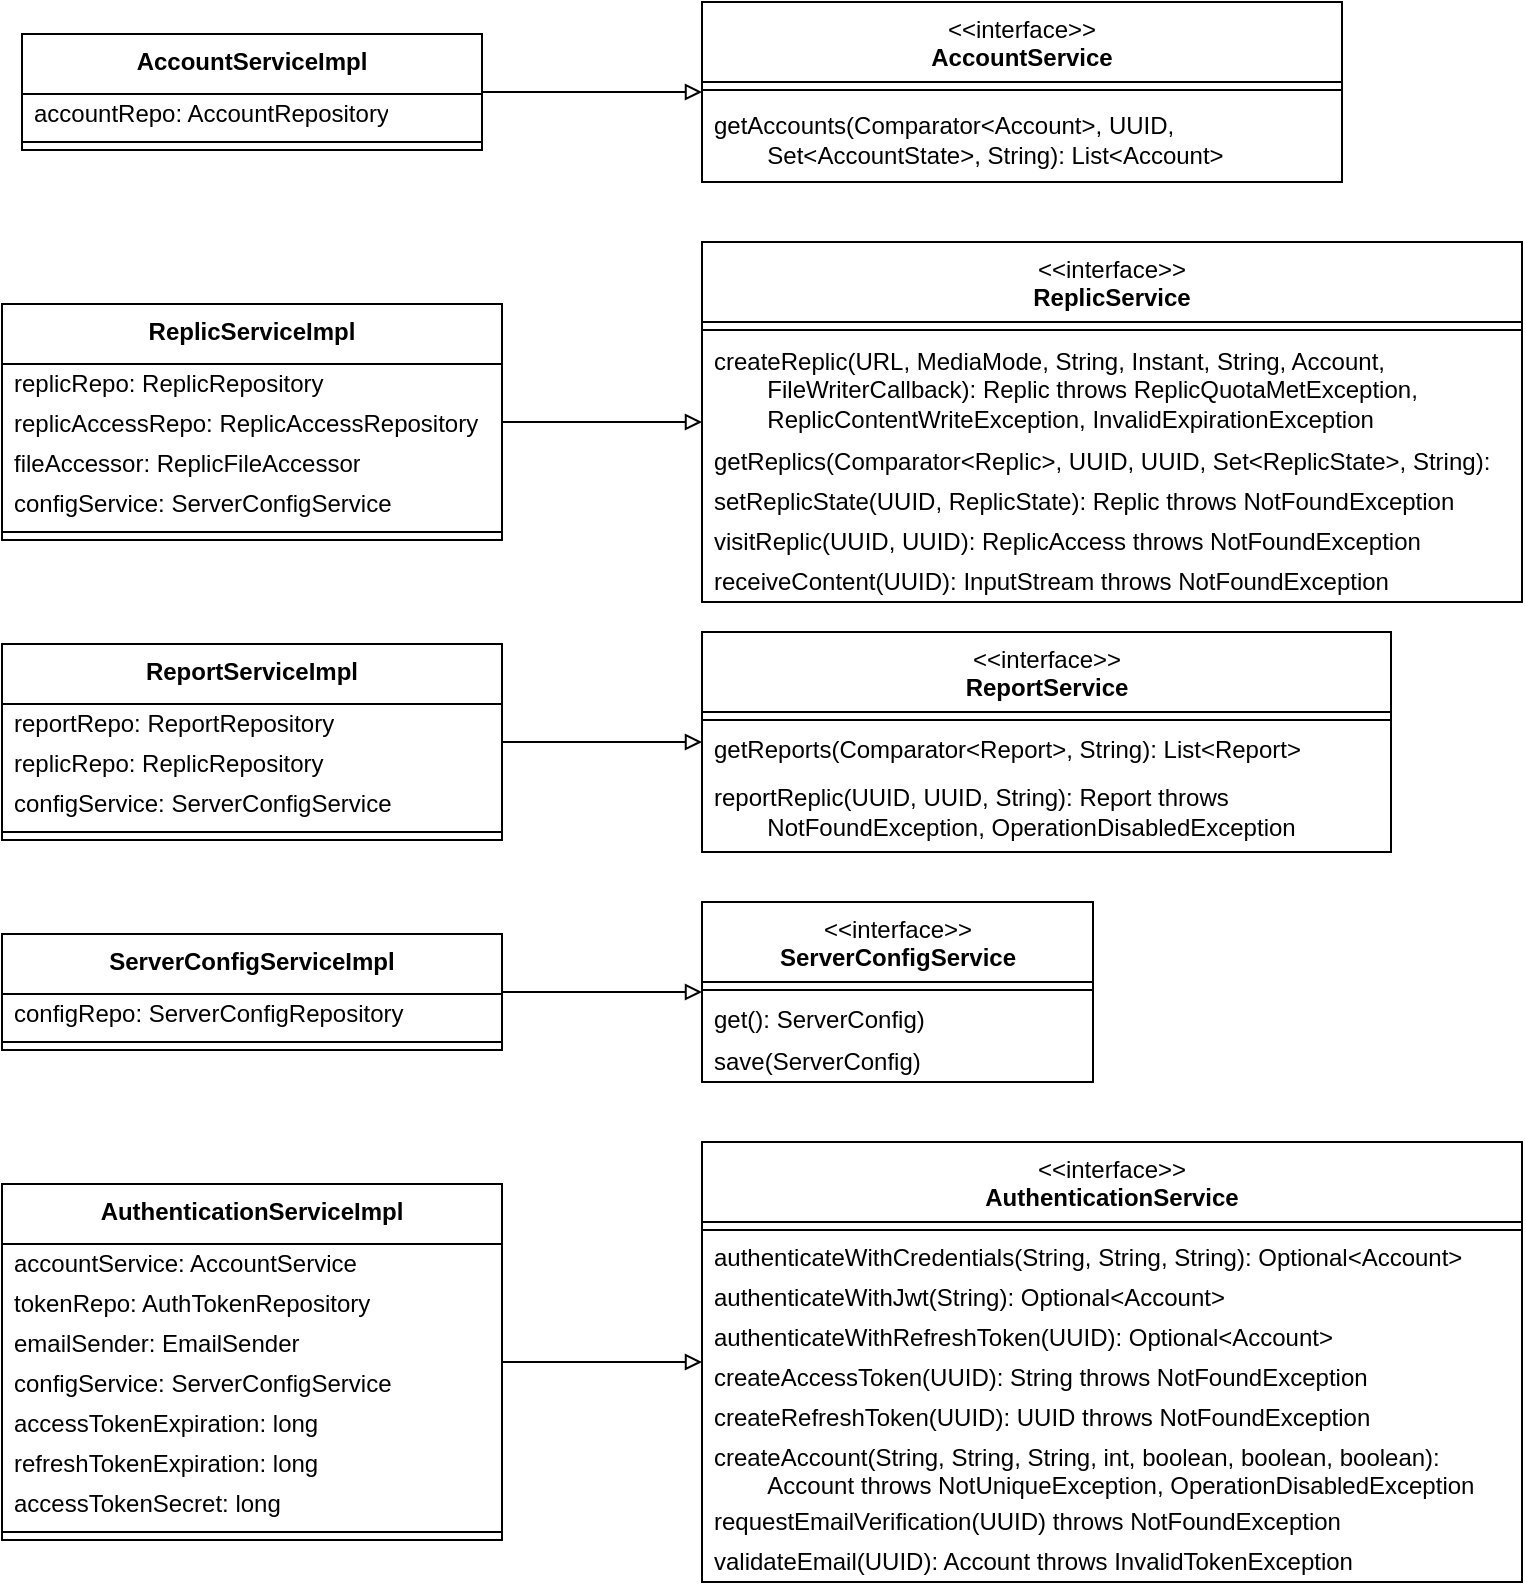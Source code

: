<mxfile version="28.2.5">
  <diagram name="Seite-1" id="tv3RCUC1lsHie5otSo7a">
    <mxGraphModel dx="1678" dy="972" grid="1" gridSize="10" guides="1" tooltips="1" connect="1" arrows="1" fold="1" page="1" pageScale="1" pageWidth="827" pageHeight="1169" math="0" shadow="0">
      <root>
        <mxCell id="0" />
        <mxCell id="1" parent="0" />
        <mxCell id="RG_ibap2kgqLSs5oj8Kn-61" value="&amp;lt;&amp;lt;interface&amp;gt;&amp;gt;&lt;br&gt;&lt;b&gt;AccountService&lt;/b&gt;&lt;div&gt;&lt;br/&gt;&lt;/div&gt;" style="swimlane;fontStyle=0;align=center;verticalAlign=top;childLayout=stackLayout;horizontal=1;startSize=40;horizontalStack=0;resizeParent=1;resizeParentMax=0;resizeLast=0;collapsible=0;marginBottom=0;html=1;whiteSpace=wrap;" vertex="1" parent="1">
          <mxGeometry x="390" y="20" width="320" height="90" as="geometry" />
        </mxCell>
        <mxCell id="RG_ibap2kgqLSs5oj8Kn-62" value="" style="line;strokeWidth=1;fillColor=none;align=left;verticalAlign=middle;spacingTop=-1;spacingLeft=3;spacingRight=3;rotatable=0;labelPosition=right;points=[];portConstraint=eastwest;" vertex="1" parent="RG_ibap2kgqLSs5oj8Kn-61">
          <mxGeometry y="40" width="320" height="8" as="geometry" />
        </mxCell>
        <mxCell id="RG_ibap2kgqLSs5oj8Kn-93" value="getAccounts(Comparator&amp;lt;Account&amp;gt;, UUID, &lt;span style=&quot;white-space: pre;&quot;&gt;&#x9;&lt;/span&gt;Set&amp;lt;AccountState&amp;gt;, String): List&amp;lt;Account&amp;gt;" style="text;html=1;strokeColor=none;fillColor=none;align=left;verticalAlign=middle;spacingLeft=4;spacingRight=4;overflow=hidden;rotatable=0;points=[[0,0.5],[1,0.5]];portConstraint=eastwest;whiteSpace=wrap;" vertex="1" parent="RG_ibap2kgqLSs5oj8Kn-61">
          <mxGeometry y="48" width="320" height="42" as="geometry" />
        </mxCell>
        <mxCell id="RG_ibap2kgqLSs5oj8Kn-64" value="&amp;lt;&amp;lt;interface&amp;gt;&amp;gt;&lt;br&gt;&lt;b&gt;AuthenticationService&lt;/b&gt;&lt;div&gt;&lt;br&gt;&lt;/div&gt;" style="swimlane;fontStyle=0;align=center;verticalAlign=top;childLayout=stackLayout;horizontal=1;startSize=40;horizontalStack=0;resizeParent=1;resizeParentMax=0;resizeLast=0;collapsible=0;marginBottom=0;html=1;whiteSpace=wrap;" vertex="1" parent="1">
          <mxGeometry x="390" y="590" width="410" height="220" as="geometry" />
        </mxCell>
        <mxCell id="RG_ibap2kgqLSs5oj8Kn-65" value="" style="line;strokeWidth=1;fillColor=none;align=left;verticalAlign=middle;spacingTop=-1;spacingLeft=3;spacingRight=3;rotatable=0;labelPosition=right;points=[];portConstraint=eastwest;" vertex="1" parent="RG_ibap2kgqLSs5oj8Kn-64">
          <mxGeometry y="40" width="410" height="8" as="geometry" />
        </mxCell>
        <mxCell id="RG_ibap2kgqLSs5oj8Kn-66" value="authenticateWithCredentials(String, String, String): Optional&amp;lt;Account&amp;gt;" style="text;html=1;strokeColor=none;fillColor=none;align=left;verticalAlign=middle;spacingLeft=4;spacingRight=4;overflow=hidden;rotatable=0;points=[[0,0.5],[1,0.5]];portConstraint=eastwest;whiteSpace=wrap;" vertex="1" parent="RG_ibap2kgqLSs5oj8Kn-64">
          <mxGeometry y="48" width="410" height="20" as="geometry" />
        </mxCell>
        <mxCell id="RG_ibap2kgqLSs5oj8Kn-67" value="authenticateWithJwt(String): Optional&amp;lt;Account&amp;gt;" style="text;html=1;strokeColor=none;fillColor=none;align=left;verticalAlign=middle;spacingLeft=4;spacingRight=4;overflow=hidden;rotatable=0;points=[[0,0.5],[1,0.5]];portConstraint=eastwest;whiteSpace=wrap;" vertex="1" parent="RG_ibap2kgqLSs5oj8Kn-64">
          <mxGeometry y="68" width="410" height="20" as="geometry" />
        </mxCell>
        <mxCell id="RG_ibap2kgqLSs5oj8Kn-68" value="authenticateWithRefreshToken(UUID): Optional&amp;lt;Account&amp;gt;" style="text;html=1;strokeColor=none;fillColor=none;align=left;verticalAlign=middle;spacingLeft=4;spacingRight=4;overflow=hidden;rotatable=0;points=[[0,0.5],[1,0.5]];portConstraint=eastwest;whiteSpace=wrap;" vertex="1" parent="RG_ibap2kgqLSs5oj8Kn-64">
          <mxGeometry y="88" width="410" height="20" as="geometry" />
        </mxCell>
        <mxCell id="RG_ibap2kgqLSs5oj8Kn-69" value="createAccessToken(UUID): String throws NotFoundException" style="text;html=1;strokeColor=none;fillColor=none;align=left;verticalAlign=middle;spacingLeft=4;spacingRight=4;overflow=hidden;rotatable=0;points=[[0,0.5],[1,0.5]];portConstraint=eastwest;whiteSpace=wrap;" vertex="1" parent="RG_ibap2kgqLSs5oj8Kn-64">
          <mxGeometry y="108" width="410" height="20" as="geometry" />
        </mxCell>
        <mxCell id="RG_ibap2kgqLSs5oj8Kn-70" value="createRefreshToken(UUID): UUID throws NotFoundException" style="text;html=1;strokeColor=none;fillColor=none;align=left;verticalAlign=middle;spacingLeft=4;spacingRight=4;overflow=hidden;rotatable=0;points=[[0,0.5],[1,0.5]];portConstraint=eastwest;whiteSpace=wrap;" vertex="1" parent="RG_ibap2kgqLSs5oj8Kn-64">
          <mxGeometry y="128" width="410" height="20" as="geometry" />
        </mxCell>
        <mxCell id="RG_ibap2kgqLSs5oj8Kn-71" value="createAccount(String, String, String, int, boolean, boolean, boolean): &lt;span style=&quot;white-space: pre;&quot;&gt;&#x9;&lt;/span&gt;Account throws NotUniqueException,&amp;nbsp;OperationDisabledException" style="text;html=1;strokeColor=none;fillColor=none;align=left;verticalAlign=middle;spacingLeft=4;spacingRight=4;overflow=hidden;rotatable=0;points=[[0,0.5],[1,0.5]];portConstraint=eastwest;whiteSpace=wrap;" vertex="1" parent="RG_ibap2kgqLSs5oj8Kn-64">
          <mxGeometry y="148" width="410" height="32" as="geometry" />
        </mxCell>
        <mxCell id="RG_ibap2kgqLSs5oj8Kn-72" value="requestEmailVerification(UUID) throws NotFoundException" style="text;html=1;strokeColor=none;fillColor=none;align=left;verticalAlign=middle;spacingLeft=4;spacingRight=4;overflow=hidden;rotatable=0;points=[[0,0.5],[1,0.5]];portConstraint=eastwest;whiteSpace=wrap;" vertex="1" parent="RG_ibap2kgqLSs5oj8Kn-64">
          <mxGeometry y="180" width="410" height="20" as="geometry" />
        </mxCell>
        <mxCell id="RG_ibap2kgqLSs5oj8Kn-73" value="validateEmail(UUID): Account throws InvalidTokenException" style="text;html=1;strokeColor=none;fillColor=none;align=left;verticalAlign=middle;spacingLeft=4;spacingRight=4;overflow=hidden;rotatable=0;points=[[0,0.5],[1,0.5]];portConstraint=eastwest;whiteSpace=wrap;" vertex="1" parent="RG_ibap2kgqLSs5oj8Kn-64">
          <mxGeometry y="200" width="410" height="20" as="geometry" />
        </mxCell>
        <mxCell id="RG_ibap2kgqLSs5oj8Kn-74" value="&amp;lt;&amp;lt;interface&amp;gt;&amp;gt;&lt;br&gt;&lt;b&gt;ReplicService&lt;/b&gt;&lt;div&gt;&lt;br&gt;&lt;/div&gt;" style="swimlane;fontStyle=0;align=center;verticalAlign=top;childLayout=stackLayout;horizontal=1;startSize=40;horizontalStack=0;resizeParent=1;resizeParentMax=0;resizeLast=0;collapsible=0;marginBottom=0;html=1;whiteSpace=wrap;" vertex="1" parent="1">
          <mxGeometry x="390" y="140" width="410" height="180" as="geometry" />
        </mxCell>
        <mxCell id="RG_ibap2kgqLSs5oj8Kn-75" value="" style="line;strokeWidth=1;fillColor=none;align=left;verticalAlign=middle;spacingTop=-1;spacingLeft=3;spacingRight=3;rotatable=0;labelPosition=right;points=[];portConstraint=eastwest;" vertex="1" parent="RG_ibap2kgqLSs5oj8Kn-74">
          <mxGeometry y="40" width="410" height="8" as="geometry" />
        </mxCell>
        <mxCell id="RG_ibap2kgqLSs5oj8Kn-76" value="&lt;div&gt;createReplic(URL, MediaMode, String, Instant, String, Account, &lt;span style=&quot;white-space: pre;&quot;&gt;&#x9;&lt;/span&gt;FileWriterCallback): Replic throws&amp;nbsp;&lt;span style=&quot;white-space: pre;&quot;&gt;ReplicQuotaMetException, &lt;/span&gt;&lt;/div&gt;&lt;div&gt;&lt;span style=&quot;white-space: pre;&quot;&gt;&lt;span style=&quot;white-space: pre;&quot;&gt;&#x9;&lt;/span&gt;ReplicContentWriteException, InvalidExpirationException&lt;/span&gt;&lt;/div&gt;" style="text;html=1;strokeColor=none;fillColor=none;align=left;verticalAlign=middle;spacingLeft=4;spacingRight=4;overflow=hidden;rotatable=0;points=[[0,0.5],[1,0.5]];portConstraint=eastwest;whiteSpace=wrap;" vertex="1" parent="RG_ibap2kgqLSs5oj8Kn-74">
          <mxGeometry y="48" width="410" height="52" as="geometry" />
        </mxCell>
        <mxCell id="RG_ibap2kgqLSs5oj8Kn-77" value="getReplics(Comparator&amp;lt;Replic&amp;gt;, UUID, UUID, Set&amp;lt;ReplicState&amp;gt;, String): List&amp;lt;Replic&amp;gt;" style="text;html=1;strokeColor=none;fillColor=none;align=left;verticalAlign=middle;spacingLeft=4;spacingRight=4;overflow=hidden;rotatable=0;points=[[0,0.5],[1,0.5]];portConstraint=eastwest;whiteSpace=wrap;" vertex="1" parent="RG_ibap2kgqLSs5oj8Kn-74">
          <mxGeometry y="100" width="410" height="20" as="geometry" />
        </mxCell>
        <mxCell id="RG_ibap2kgqLSs5oj8Kn-78" value="setReplicState(UUID, ReplicState): Replic throws NotFoundException" style="text;html=1;strokeColor=none;fillColor=none;align=left;verticalAlign=middle;spacingLeft=4;spacingRight=4;overflow=hidden;rotatable=0;points=[[0,0.5],[1,0.5]];portConstraint=eastwest;whiteSpace=wrap;" vertex="1" parent="RG_ibap2kgqLSs5oj8Kn-74">
          <mxGeometry y="120" width="410" height="20" as="geometry" />
        </mxCell>
        <mxCell id="RG_ibap2kgqLSs5oj8Kn-79" value="visitReplic(UUID, UUID): ReplicAccess throws NotFoundException" style="text;html=1;strokeColor=none;fillColor=none;align=left;verticalAlign=middle;spacingLeft=4;spacingRight=4;overflow=hidden;rotatable=0;points=[[0,0.5],[1,0.5]];portConstraint=eastwest;whiteSpace=wrap;" vertex="1" parent="RG_ibap2kgqLSs5oj8Kn-74">
          <mxGeometry y="140" width="410" height="20" as="geometry" />
        </mxCell>
        <mxCell id="RG_ibap2kgqLSs5oj8Kn-80" value="receiveContent(UUID): InputStream throws NotFoundException" style="text;html=1;strokeColor=none;fillColor=none;align=left;verticalAlign=middle;spacingLeft=4;spacingRight=4;overflow=hidden;rotatable=0;points=[[0,0.5],[1,0.5]];portConstraint=eastwest;whiteSpace=wrap;" vertex="1" parent="RG_ibap2kgqLSs5oj8Kn-74">
          <mxGeometry y="160" width="410" height="20" as="geometry" />
        </mxCell>
        <mxCell id="RG_ibap2kgqLSs5oj8Kn-81" value="&amp;lt;&amp;lt;interface&amp;gt;&amp;gt;&lt;br&gt;&lt;b&gt;ReportService&lt;/b&gt;&lt;div&gt;&lt;br&gt;&lt;/div&gt;" style="swimlane;fontStyle=0;align=center;verticalAlign=top;childLayout=stackLayout;horizontal=1;startSize=40;horizontalStack=0;resizeParent=1;resizeParentMax=0;resizeLast=0;collapsible=0;marginBottom=0;html=1;whiteSpace=wrap;" vertex="1" parent="1">
          <mxGeometry x="390" y="335" width="344.5" height="110" as="geometry" />
        </mxCell>
        <mxCell id="RG_ibap2kgqLSs5oj8Kn-82" value="" style="line;strokeWidth=1;fillColor=none;align=left;verticalAlign=middle;spacingTop=-1;spacingLeft=3;spacingRight=3;rotatable=0;labelPosition=right;points=[];portConstraint=eastwest;" vertex="1" parent="RG_ibap2kgqLSs5oj8Kn-81">
          <mxGeometry y="40" width="344.5" height="8" as="geometry" />
        </mxCell>
        <mxCell id="RG_ibap2kgqLSs5oj8Kn-83" value="getReports(Comparator&amp;lt;Report&amp;gt;, String): List&amp;lt;Report&amp;gt;" style="text;html=1;strokeColor=none;fillColor=none;align=left;verticalAlign=middle;spacingLeft=4;spacingRight=4;overflow=hidden;rotatable=0;points=[[0,0.5],[1,0.5]];portConstraint=eastwest;whiteSpace=wrap;" vertex="1" parent="RG_ibap2kgqLSs5oj8Kn-81">
          <mxGeometry y="48" width="344.5" height="22" as="geometry" />
        </mxCell>
        <mxCell id="RG_ibap2kgqLSs5oj8Kn-84" value="reportReplic(UUID, UUID, String): Report throws &lt;span style=&quot;white-space: pre;&quot;&gt;&#x9;&lt;/span&gt;NotFoundException, OperationDisabledException" style="text;html=1;strokeColor=none;fillColor=none;align=left;verticalAlign=middle;spacingLeft=4;spacingRight=4;overflow=hidden;rotatable=0;points=[[0,0.5],[1,0.5]];portConstraint=eastwest;whiteSpace=wrap;" vertex="1" parent="RG_ibap2kgqLSs5oj8Kn-81">
          <mxGeometry y="70" width="344.5" height="40" as="geometry" />
        </mxCell>
        <mxCell id="RG_ibap2kgqLSs5oj8Kn-85" value="&amp;lt;&amp;lt;interface&amp;gt;&amp;gt;&lt;br&gt;&lt;b&gt;ServerConfigService&lt;/b&gt;&lt;div&gt;&lt;br&gt;&lt;/div&gt;" style="swimlane;fontStyle=0;align=center;verticalAlign=top;childLayout=stackLayout;horizontal=1;startSize=40;horizontalStack=0;resizeParent=1;resizeParentMax=0;resizeLast=0;collapsible=0;marginBottom=0;html=1;whiteSpace=wrap;" vertex="1" parent="1">
          <mxGeometry x="390" y="470" width="195.5" height="90" as="geometry" />
        </mxCell>
        <mxCell id="RG_ibap2kgqLSs5oj8Kn-86" value="" style="line;strokeWidth=1;fillColor=none;align=left;verticalAlign=middle;spacingTop=-1;spacingLeft=3;spacingRight=3;rotatable=0;labelPosition=right;points=[];portConstraint=eastwest;" vertex="1" parent="RG_ibap2kgqLSs5oj8Kn-85">
          <mxGeometry y="40" width="195.5" height="8" as="geometry" />
        </mxCell>
        <mxCell id="RG_ibap2kgqLSs5oj8Kn-87" value="get(): ServerConfig)" style="text;html=1;strokeColor=none;fillColor=none;align=left;verticalAlign=middle;spacingLeft=4;spacingRight=4;overflow=hidden;rotatable=0;points=[[0,0.5],[1,0.5]];portConstraint=eastwest;whiteSpace=wrap;" vertex="1" parent="RG_ibap2kgqLSs5oj8Kn-85">
          <mxGeometry y="48" width="195.5" height="22" as="geometry" />
        </mxCell>
        <mxCell id="RG_ibap2kgqLSs5oj8Kn-88" value="save(ServerConfig)" style="text;html=1;strokeColor=none;fillColor=none;align=left;verticalAlign=middle;spacingLeft=4;spacingRight=4;overflow=hidden;rotatable=0;points=[[0,0.5],[1,0.5]];portConstraint=eastwest;whiteSpace=wrap;" vertex="1" parent="RG_ibap2kgqLSs5oj8Kn-85">
          <mxGeometry y="70" width="195.5" height="20" as="geometry" />
        </mxCell>
        <mxCell id="RG_ibap2kgqLSs5oj8Kn-99" style="edgeStyle=orthogonalEdgeStyle;rounded=0;orthogonalLoop=1;jettySize=auto;html=1;endArrow=block;endFill=0;" edge="1" parent="1" source="RG_ibap2kgqLSs5oj8Kn-89" target="RG_ibap2kgqLSs5oj8Kn-61">
          <mxGeometry relative="1" as="geometry" />
        </mxCell>
        <mxCell id="RG_ibap2kgqLSs5oj8Kn-89" value="&lt;b&gt;AccountServiceImpl&lt;/b&gt;&lt;div&gt;&lt;br&gt;&lt;/div&gt;" style="swimlane;fontStyle=0;align=center;verticalAlign=top;childLayout=stackLayout;horizontal=1;startSize=30;horizontalStack=0;resizeParent=1;resizeParentMax=0;resizeLast=0;collapsible=0;marginBottom=0;html=1;whiteSpace=wrap;" vertex="1" parent="1">
          <mxGeometry x="50" y="36" width="230" height="58" as="geometry" />
        </mxCell>
        <mxCell id="RG_ibap2kgqLSs5oj8Kn-63" value="accountRepo: AccountRepository" style="text;html=1;strokeColor=none;fillColor=none;align=left;verticalAlign=middle;spacingLeft=4;spacingRight=4;overflow=hidden;rotatable=0;points=[[0,0.5],[1,0.5]];portConstraint=eastwest;whiteSpace=wrap;" vertex="1" parent="RG_ibap2kgqLSs5oj8Kn-89">
          <mxGeometry y="30" width="230" height="20" as="geometry" />
        </mxCell>
        <mxCell id="RG_ibap2kgqLSs5oj8Kn-90" value="" style="line;strokeWidth=1;fillColor=none;align=left;verticalAlign=middle;spacingTop=-1;spacingLeft=3;spacingRight=3;rotatable=0;labelPosition=right;points=[];portConstraint=eastwest;" vertex="1" parent="RG_ibap2kgqLSs5oj8Kn-89">
          <mxGeometry y="50" width="230" height="8" as="geometry" />
        </mxCell>
        <mxCell id="RG_ibap2kgqLSs5oj8Kn-100" style="edgeStyle=orthogonalEdgeStyle;rounded=0;orthogonalLoop=1;jettySize=auto;html=1;endArrow=block;endFill=0;" edge="1" parent="1" source="RG_ibap2kgqLSs5oj8Kn-94" target="RG_ibap2kgqLSs5oj8Kn-74">
          <mxGeometry relative="1" as="geometry" />
        </mxCell>
        <mxCell id="RG_ibap2kgqLSs5oj8Kn-94" value="&lt;b&gt;ReplicServiceImpl&lt;/b&gt;" style="swimlane;fontStyle=0;align=center;verticalAlign=top;childLayout=stackLayout;horizontal=1;startSize=30;horizontalStack=0;resizeParent=1;resizeParentMax=0;resizeLast=0;collapsible=0;marginBottom=0;html=1;whiteSpace=wrap;" vertex="1" parent="1">
          <mxGeometry x="40" y="171" width="250" height="118" as="geometry" />
        </mxCell>
        <mxCell id="RG_ibap2kgqLSs5oj8Kn-95" value="replicRepo: ReplicRepository" style="text;html=1;strokeColor=none;fillColor=none;align=left;verticalAlign=middle;spacingLeft=4;spacingRight=4;overflow=hidden;rotatable=0;points=[[0,0.5],[1,0.5]];portConstraint=eastwest;whiteSpace=wrap;" vertex="1" parent="RG_ibap2kgqLSs5oj8Kn-94">
          <mxGeometry y="30" width="250" height="20" as="geometry" />
        </mxCell>
        <mxCell id="RG_ibap2kgqLSs5oj8Kn-97" value="replicAccessRepo: ReplicAccessRepository" style="text;html=1;strokeColor=none;fillColor=none;align=left;verticalAlign=middle;spacingLeft=4;spacingRight=4;overflow=hidden;rotatable=0;points=[[0,0.5],[1,0.5]];portConstraint=eastwest;whiteSpace=wrap;" vertex="1" parent="RG_ibap2kgqLSs5oj8Kn-94">
          <mxGeometry y="50" width="250" height="20" as="geometry" />
        </mxCell>
        <mxCell id="RG_ibap2kgqLSs5oj8Kn-98" value="fileAccessor: ReplicFileAccessor" style="text;html=1;strokeColor=none;fillColor=none;align=left;verticalAlign=middle;spacingLeft=4;spacingRight=4;overflow=hidden;rotatable=0;points=[[0,0.5],[1,0.5]];portConstraint=eastwest;whiteSpace=wrap;" vertex="1" parent="RG_ibap2kgqLSs5oj8Kn-94">
          <mxGeometry y="70" width="250" height="20" as="geometry" />
        </mxCell>
        <mxCell id="RG_ibap2kgqLSs5oj8Kn-109" value="configService: ServerConfigService" style="text;html=1;strokeColor=none;fillColor=none;align=left;verticalAlign=middle;spacingLeft=4;spacingRight=4;overflow=hidden;rotatable=0;points=[[0,0.5],[1,0.5]];portConstraint=eastwest;whiteSpace=wrap;" vertex="1" parent="RG_ibap2kgqLSs5oj8Kn-94">
          <mxGeometry y="90" width="250" height="20" as="geometry" />
        </mxCell>
        <mxCell id="RG_ibap2kgqLSs5oj8Kn-96" value="" style="line;strokeWidth=1;fillColor=none;align=left;verticalAlign=middle;spacingTop=-1;spacingLeft=3;spacingRight=3;rotatable=0;labelPosition=right;points=[];portConstraint=eastwest;" vertex="1" parent="RG_ibap2kgqLSs5oj8Kn-94">
          <mxGeometry y="110" width="250" height="8" as="geometry" />
        </mxCell>
        <mxCell id="RG_ibap2kgqLSs5oj8Kn-106" style="edgeStyle=orthogonalEdgeStyle;rounded=0;orthogonalLoop=1;jettySize=auto;html=1;endArrow=block;endFill=0;" edge="1" parent="1" source="RG_ibap2kgqLSs5oj8Kn-101" target="RG_ibap2kgqLSs5oj8Kn-81">
          <mxGeometry relative="1" as="geometry" />
        </mxCell>
        <mxCell id="RG_ibap2kgqLSs5oj8Kn-101" value="&lt;b&gt;ReportServiceImpl&lt;/b&gt;" style="swimlane;fontStyle=0;align=center;verticalAlign=top;childLayout=stackLayout;horizontal=1;startSize=30;horizontalStack=0;resizeParent=1;resizeParentMax=0;resizeLast=0;collapsible=0;marginBottom=0;html=1;whiteSpace=wrap;" vertex="1" parent="1">
          <mxGeometry x="40" y="341" width="250" height="98" as="geometry" />
        </mxCell>
        <mxCell id="RG_ibap2kgqLSs5oj8Kn-102" value="reportRepo: ReportRepository" style="text;html=1;strokeColor=none;fillColor=none;align=left;verticalAlign=middle;spacingLeft=4;spacingRight=4;overflow=hidden;rotatable=0;points=[[0,0.5],[1,0.5]];portConstraint=eastwest;whiteSpace=wrap;" vertex="1" parent="RG_ibap2kgqLSs5oj8Kn-101">
          <mxGeometry y="30" width="250" height="20" as="geometry" />
        </mxCell>
        <mxCell id="RG_ibap2kgqLSs5oj8Kn-107" value="replicRepo: ReplicRepository" style="text;html=1;strokeColor=none;fillColor=none;align=left;verticalAlign=middle;spacingLeft=4;spacingRight=4;overflow=hidden;rotatable=0;points=[[0,0.5],[1,0.5]];portConstraint=eastwest;whiteSpace=wrap;" vertex="1" parent="RG_ibap2kgqLSs5oj8Kn-101">
          <mxGeometry y="50" width="250" height="20" as="geometry" />
        </mxCell>
        <mxCell id="RG_ibap2kgqLSs5oj8Kn-108" value="configService: ServerConfigService" style="text;html=1;strokeColor=none;fillColor=none;align=left;verticalAlign=middle;spacingLeft=4;spacingRight=4;overflow=hidden;rotatable=0;points=[[0,0.5],[1,0.5]];portConstraint=eastwest;whiteSpace=wrap;" vertex="1" parent="RG_ibap2kgqLSs5oj8Kn-101">
          <mxGeometry y="70" width="250" height="20" as="geometry" />
        </mxCell>
        <mxCell id="RG_ibap2kgqLSs5oj8Kn-105" value="" style="line;strokeWidth=1;fillColor=none;align=left;verticalAlign=middle;spacingTop=-1;spacingLeft=3;spacingRight=3;rotatable=0;labelPosition=right;points=[];portConstraint=eastwest;" vertex="1" parent="RG_ibap2kgqLSs5oj8Kn-101">
          <mxGeometry y="90" width="250" height="8" as="geometry" />
        </mxCell>
        <mxCell id="RG_ibap2kgqLSs5oj8Kn-125" style="edgeStyle=orthogonalEdgeStyle;rounded=0;orthogonalLoop=1;jettySize=auto;html=1;endArrow=block;endFill=0;" edge="1" parent="1" source="RG_ibap2kgqLSs5oj8Kn-110" target="RG_ibap2kgqLSs5oj8Kn-85">
          <mxGeometry relative="1" as="geometry" />
        </mxCell>
        <mxCell id="RG_ibap2kgqLSs5oj8Kn-110" value="&lt;b&gt;ServerConfigServiceImpl&lt;/b&gt;" style="swimlane;fontStyle=0;align=center;verticalAlign=top;childLayout=stackLayout;horizontal=1;startSize=30;horizontalStack=0;resizeParent=1;resizeParentMax=0;resizeLast=0;collapsible=0;marginBottom=0;html=1;whiteSpace=wrap;" vertex="1" parent="1">
          <mxGeometry x="40" y="486" width="250" height="58" as="geometry" />
        </mxCell>
        <mxCell id="RG_ibap2kgqLSs5oj8Kn-113" value="configRepo: ServerConfigRepository" style="text;html=1;strokeColor=none;fillColor=none;align=left;verticalAlign=middle;spacingLeft=4;spacingRight=4;overflow=hidden;rotatable=0;points=[[0,0.5],[1,0.5]];portConstraint=eastwest;whiteSpace=wrap;" vertex="1" parent="RG_ibap2kgqLSs5oj8Kn-110">
          <mxGeometry y="30" width="250" height="20" as="geometry" />
        </mxCell>
        <mxCell id="RG_ibap2kgqLSs5oj8Kn-114" value="" style="line;strokeWidth=1;fillColor=none;align=left;verticalAlign=middle;spacingTop=-1;spacingLeft=3;spacingRight=3;rotatable=0;labelPosition=right;points=[];portConstraint=eastwest;" vertex="1" parent="RG_ibap2kgqLSs5oj8Kn-110">
          <mxGeometry y="50" width="250" height="8" as="geometry" />
        </mxCell>
        <mxCell id="RG_ibap2kgqLSs5oj8Kn-124" style="edgeStyle=orthogonalEdgeStyle;rounded=0;orthogonalLoop=1;jettySize=auto;html=1;endArrow=block;endFill=0;" edge="1" parent="1" source="RG_ibap2kgqLSs5oj8Kn-115" target="RG_ibap2kgqLSs5oj8Kn-64">
          <mxGeometry relative="1" as="geometry" />
        </mxCell>
        <mxCell id="RG_ibap2kgqLSs5oj8Kn-115" value="&lt;b&gt;AuthenticationServiceImpl&lt;/b&gt;" style="swimlane;fontStyle=0;align=center;verticalAlign=top;childLayout=stackLayout;horizontal=1;startSize=30;horizontalStack=0;resizeParent=1;resizeParentMax=0;resizeLast=0;collapsible=0;marginBottom=0;html=1;whiteSpace=wrap;" vertex="1" parent="1">
          <mxGeometry x="40" y="611" width="250" height="178" as="geometry" />
        </mxCell>
        <mxCell id="RG_ibap2kgqLSs5oj8Kn-116" value="accountService: AccountService" style="text;html=1;strokeColor=none;fillColor=none;align=left;verticalAlign=middle;spacingLeft=4;spacingRight=4;overflow=hidden;rotatable=0;points=[[0,0.5],[1,0.5]];portConstraint=eastwest;whiteSpace=wrap;" vertex="1" parent="RG_ibap2kgqLSs5oj8Kn-115">
          <mxGeometry y="30" width="250" height="20" as="geometry" />
        </mxCell>
        <mxCell id="RG_ibap2kgqLSs5oj8Kn-118" value="tokenRepo: AuthTokenRepository" style="text;html=1;strokeColor=none;fillColor=none;align=left;verticalAlign=middle;spacingLeft=4;spacingRight=4;overflow=hidden;rotatable=0;points=[[0,0.5],[1,0.5]];portConstraint=eastwest;whiteSpace=wrap;" vertex="1" parent="RG_ibap2kgqLSs5oj8Kn-115">
          <mxGeometry y="50" width="250" height="20" as="geometry" />
        </mxCell>
        <mxCell id="RG_ibap2kgqLSs5oj8Kn-119" value="emailSender: EmailSender" style="text;html=1;strokeColor=none;fillColor=none;align=left;verticalAlign=middle;spacingLeft=4;spacingRight=4;overflow=hidden;rotatable=0;points=[[0,0.5],[1,0.5]];portConstraint=eastwest;whiteSpace=wrap;" vertex="1" parent="RG_ibap2kgqLSs5oj8Kn-115">
          <mxGeometry y="70" width="250" height="20" as="geometry" />
        </mxCell>
        <mxCell id="RG_ibap2kgqLSs5oj8Kn-120" value="configService: ServerConfigService" style="text;html=1;strokeColor=none;fillColor=none;align=left;verticalAlign=middle;spacingLeft=4;spacingRight=4;overflow=hidden;rotatable=0;points=[[0,0.5],[1,0.5]];portConstraint=eastwest;whiteSpace=wrap;" vertex="1" parent="RG_ibap2kgqLSs5oj8Kn-115">
          <mxGeometry y="90" width="250" height="20" as="geometry" />
        </mxCell>
        <mxCell id="RG_ibap2kgqLSs5oj8Kn-121" value="accessTokenExpiration: long" style="text;html=1;strokeColor=none;fillColor=none;align=left;verticalAlign=middle;spacingLeft=4;spacingRight=4;overflow=hidden;rotatable=0;points=[[0,0.5],[1,0.5]];portConstraint=eastwest;whiteSpace=wrap;" vertex="1" parent="RG_ibap2kgqLSs5oj8Kn-115">
          <mxGeometry y="110" width="250" height="20" as="geometry" />
        </mxCell>
        <mxCell id="RG_ibap2kgqLSs5oj8Kn-122" value="refreshTokenExpiration: long" style="text;html=1;strokeColor=none;fillColor=none;align=left;verticalAlign=middle;spacingLeft=4;spacingRight=4;overflow=hidden;rotatable=0;points=[[0,0.5],[1,0.5]];portConstraint=eastwest;whiteSpace=wrap;" vertex="1" parent="RG_ibap2kgqLSs5oj8Kn-115">
          <mxGeometry y="130" width="250" height="20" as="geometry" />
        </mxCell>
        <mxCell id="RG_ibap2kgqLSs5oj8Kn-123" value="accessTokenSecret: long" style="text;html=1;strokeColor=none;fillColor=none;align=left;verticalAlign=middle;spacingLeft=4;spacingRight=4;overflow=hidden;rotatable=0;points=[[0,0.5],[1,0.5]];portConstraint=eastwest;whiteSpace=wrap;" vertex="1" parent="RG_ibap2kgqLSs5oj8Kn-115">
          <mxGeometry y="150" width="250" height="20" as="geometry" />
        </mxCell>
        <mxCell id="RG_ibap2kgqLSs5oj8Kn-117" value="" style="line;strokeWidth=1;fillColor=none;align=left;verticalAlign=middle;spacingTop=-1;spacingLeft=3;spacingRight=3;rotatable=0;labelPosition=right;points=[];portConstraint=eastwest;" vertex="1" parent="RG_ibap2kgqLSs5oj8Kn-115">
          <mxGeometry y="170" width="250" height="8" as="geometry" />
        </mxCell>
      </root>
    </mxGraphModel>
  </diagram>
</mxfile>
